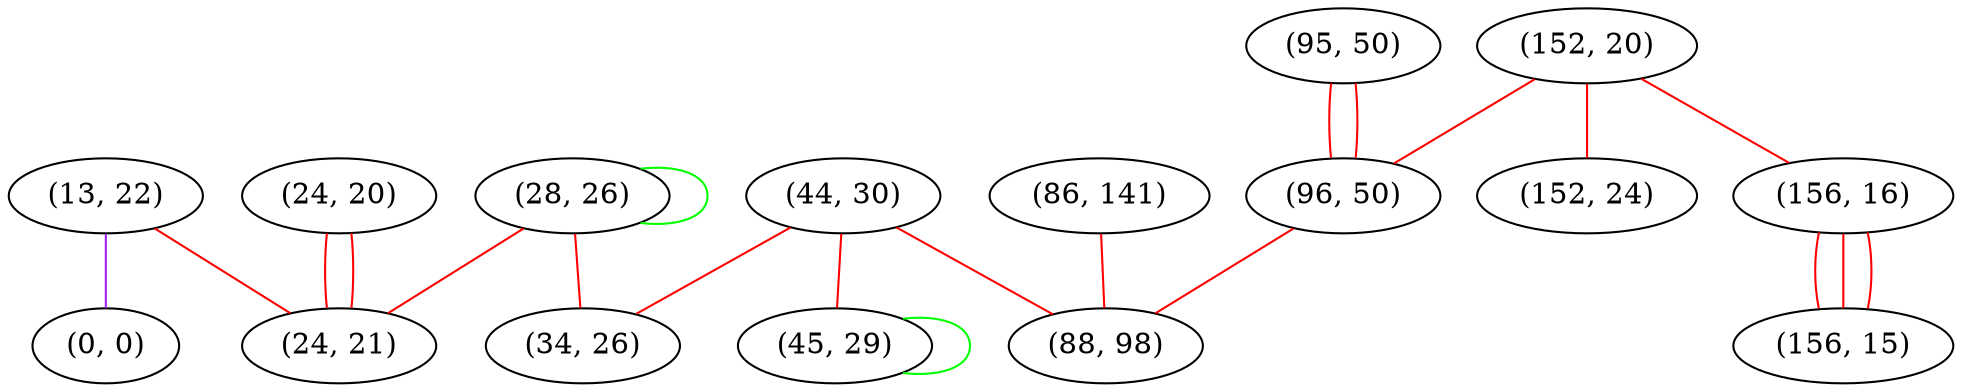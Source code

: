 graph "" {
"(13, 22)";
"(152, 20)";
"(0, 0)";
"(95, 50)";
"(86, 141)";
"(156, 16)";
"(96, 50)";
"(156, 15)";
"(152, 24)";
"(44, 30)";
"(28, 26)";
"(45, 29)";
"(24, 20)";
"(24, 21)";
"(88, 98)";
"(34, 26)";
"(13, 22)" -- "(0, 0)"  [color=purple, key=0, weight=4];
"(13, 22)" -- "(24, 21)"  [color=red, key=0, weight=1];
"(152, 20)" -- "(152, 24)"  [color=red, key=0, weight=1];
"(152, 20)" -- "(96, 50)"  [color=red, key=0, weight=1];
"(152, 20)" -- "(156, 16)"  [color=red, key=0, weight=1];
"(95, 50)" -- "(96, 50)"  [color=red, key=0, weight=1];
"(95, 50)" -- "(96, 50)"  [color=red, key=1, weight=1];
"(86, 141)" -- "(88, 98)"  [color=red, key=0, weight=1];
"(156, 16)" -- "(156, 15)"  [color=red, key=0, weight=1];
"(156, 16)" -- "(156, 15)"  [color=red, key=1, weight=1];
"(156, 16)" -- "(156, 15)"  [color=red, key=2, weight=1];
"(96, 50)" -- "(88, 98)"  [color=red, key=0, weight=1];
"(44, 30)" -- "(45, 29)"  [color=red, key=0, weight=1];
"(44, 30)" -- "(88, 98)"  [color=red, key=0, weight=1];
"(44, 30)" -- "(34, 26)"  [color=red, key=0, weight=1];
"(28, 26)" -- "(28, 26)"  [color=green, key=0, weight=2];
"(28, 26)" -- "(24, 21)"  [color=red, key=0, weight=1];
"(28, 26)" -- "(34, 26)"  [color=red, key=0, weight=1];
"(45, 29)" -- "(45, 29)"  [color=green, key=0, weight=2];
"(24, 20)" -- "(24, 21)"  [color=red, key=0, weight=1];
"(24, 20)" -- "(24, 21)"  [color=red, key=1, weight=1];
}
